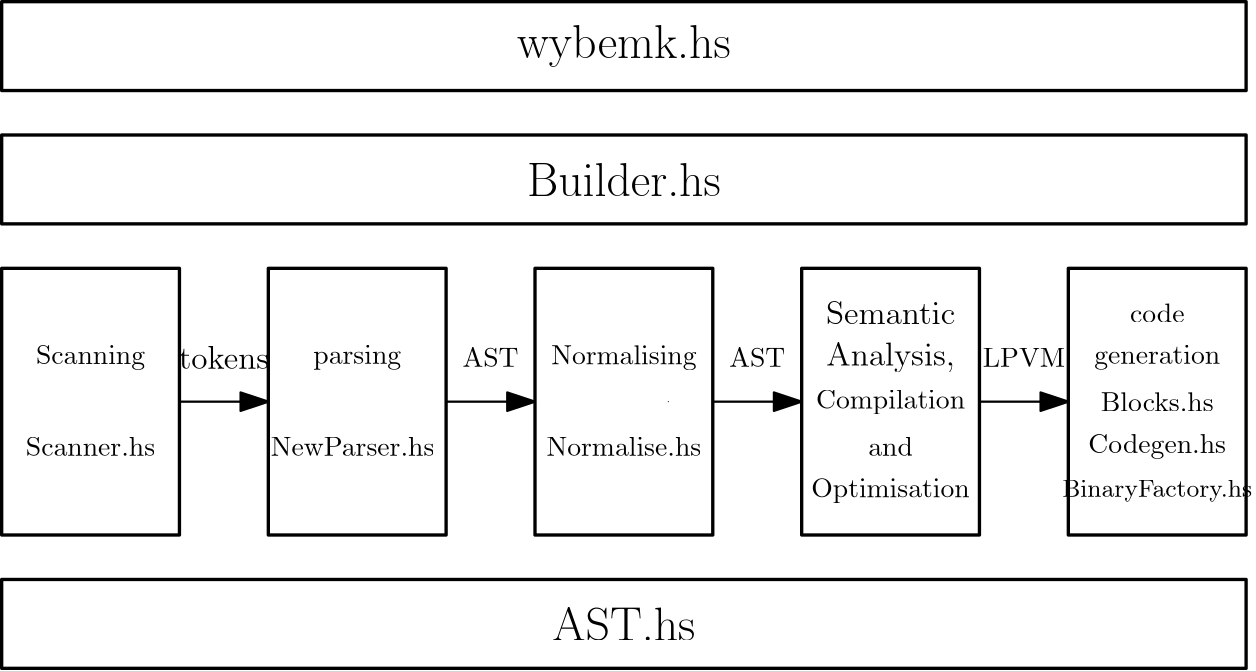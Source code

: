 <?xml version="1.0"?>
<!DOCTYPE ipe SYSTEM "ipe.dtd">
<ipe version="70218" creator="Ipe 7.2.20">
<info created="D:20210204114132" modified="D:20210204143205"/>
<ipestyle name="basic">
<symbol name="arrow/arc(spx)">
<path stroke="sym-stroke" fill="sym-stroke" pen="sym-pen">
0 0 m
-1 0.333 l
-1 -0.333 l
h
</path>
</symbol>
<symbol name="arrow/farc(spx)">
<path stroke="sym-stroke" fill="white" pen="sym-pen">
0 0 m
-1 0.333 l
-1 -0.333 l
h
</path>
</symbol>
<symbol name="arrow/ptarc(spx)">
<path stroke="sym-stroke" fill="sym-stroke" pen="sym-pen">
0 0 m
-1 0.333 l
-0.8 0 l
-1 -0.333 l
h
</path>
</symbol>
<symbol name="arrow/fptarc(spx)">
<path stroke="sym-stroke" fill="white" pen="sym-pen">
0 0 m
-1 0.333 l
-0.8 0 l
-1 -0.333 l
h
</path>
</symbol>
<symbol name="mark/circle(sx)" transformations="translations">
<path fill="sym-stroke">
0.6 0 0 0.6 0 0 e
0.4 0 0 0.4 0 0 e
</path>
</symbol>
<symbol name="mark/disk(sx)" transformations="translations">
<path fill="sym-stroke">
0.6 0 0 0.6 0 0 e
</path>
</symbol>
<symbol name="mark/fdisk(sfx)" transformations="translations">
<group>
<path fill="sym-fill">
0.5 0 0 0.5 0 0 e
</path>
<path fill="sym-stroke" fillrule="eofill">
0.6 0 0 0.6 0 0 e
0.4 0 0 0.4 0 0 e
</path>
</group>
</symbol>
<symbol name="mark/box(sx)" transformations="translations">
<path fill="sym-stroke" fillrule="eofill">
-0.6 -0.6 m
0.6 -0.6 l
0.6 0.6 l
-0.6 0.6 l
h
-0.4 -0.4 m
0.4 -0.4 l
0.4 0.4 l
-0.4 0.4 l
h
</path>
</symbol>
<symbol name="mark/square(sx)" transformations="translations">
<path fill="sym-stroke">
-0.6 -0.6 m
0.6 -0.6 l
0.6 0.6 l
-0.6 0.6 l
h
</path>
</symbol>
<symbol name="mark/fsquare(sfx)" transformations="translations">
<group>
<path fill="sym-fill">
-0.5 -0.5 m
0.5 -0.5 l
0.5 0.5 l
-0.5 0.5 l
h
</path>
<path fill="sym-stroke" fillrule="eofill">
-0.6 -0.6 m
0.6 -0.6 l
0.6 0.6 l
-0.6 0.6 l
h
-0.4 -0.4 m
0.4 -0.4 l
0.4 0.4 l
-0.4 0.4 l
h
</path>
</group>
</symbol>
<symbol name="mark/cross(sx)" transformations="translations">
<group>
<path fill="sym-stroke">
-0.43 -0.57 m
0.57 0.43 l
0.43 0.57 l
-0.57 -0.43 l
h
</path>
<path fill="sym-stroke">
-0.43 0.57 m
0.57 -0.43 l
0.43 -0.57 l
-0.57 0.43 l
h
</path>
</group>
</symbol>
<symbol name="arrow/fnormal(spx)">
<path stroke="sym-stroke" fill="white" pen="sym-pen">
0 0 m
-1 0.333 l
-1 -0.333 l
h
</path>
</symbol>
<symbol name="arrow/pointed(spx)">
<path stroke="sym-stroke" fill="sym-stroke" pen="sym-pen">
0 0 m
-1 0.333 l
-0.8 0 l
-1 -0.333 l
h
</path>
</symbol>
<symbol name="arrow/fpointed(spx)">
<path stroke="sym-stroke" fill="white" pen="sym-pen">
0 0 m
-1 0.333 l
-0.8 0 l
-1 -0.333 l
h
</path>
</symbol>
<symbol name="arrow/linear(spx)">
<path stroke="sym-stroke" pen="sym-pen">
-1 0.333 m
0 0 l
-1 -0.333 l
</path>
</symbol>
<symbol name="arrow/fdouble(spx)">
<path stroke="sym-stroke" fill="white" pen="sym-pen">
0 0 m
-1 0.333 l
-1 -0.333 l
h
-1 0 m
-2 0.333 l
-2 -0.333 l
h
</path>
</symbol>
<symbol name="arrow/double(spx)">
<path stroke="sym-stroke" fill="sym-stroke" pen="sym-pen">
0 0 m
-1 0.333 l
-1 -0.333 l
h
-1 0 m
-2 0.333 l
-2 -0.333 l
h
</path>
</symbol>
<symbol name="arrow/mid-normal(spx)">
<path stroke="sym-stroke" fill="sym-stroke" pen="sym-pen">
0.5 0 m
-0.5 0.333 l
-0.5 -0.333 l
h
</path>
</symbol>
<symbol name="arrow/mid-fnormal(spx)">
<path stroke="sym-stroke" fill="white" pen="sym-pen">
0.5 0 m
-0.5 0.333 l
-0.5 -0.333 l
h
</path>
</symbol>
<symbol name="arrow/mid-pointed(spx)">
<path stroke="sym-stroke" fill="sym-stroke" pen="sym-pen">
0.5 0 m
-0.5 0.333 l
-0.3 0 l
-0.5 -0.333 l
h
</path>
</symbol>
<symbol name="arrow/mid-fpointed(spx)">
<path stroke="sym-stroke" fill="white" pen="sym-pen">
0.5 0 m
-0.5 0.333 l
-0.3 0 l
-0.5 -0.333 l
h
</path>
</symbol>
<symbol name="arrow/mid-double(spx)">
<path stroke="sym-stroke" fill="sym-stroke" pen="sym-pen">
1 0 m
0 0.333 l
0 -0.333 l
h
0 0 m
-1 0.333 l
-1 -0.333 l
h
</path>
</symbol>
<symbol name="arrow/mid-fdouble(spx)">
<path stroke="sym-stroke" fill="white" pen="sym-pen">
1 0 m
0 0.333 l
0 -0.333 l
h
0 0 m
-1 0.333 l
-1 -0.333 l
h
</path>
</symbol>
<pen name="heavier" value="0.8"/>
<pen name="fat" value="1.2"/>
<pen name="ultrafat" value="2"/>
<symbolsize name="large" value="5"/>
<symbolsize name="small" value="2"/>
<symbolsize name="tiny" value="1.1"/>
<arrowsize name="large" value="10"/>
<arrowsize name="small" value="5"/>
<arrowsize name="tiny" value="3"/>
<color name="red" value="1 0 0"/>
<color name="blue" value="0 0 1"/>
<color name="green" value="0 1 0"/>
<color name="yellow" value="1 1 0"/>
<color name="orange" value="1 0.647 0"/>
<color name="gold" value="1 0.843 0"/>
<color name="purple" value="0.627 0.125 0.941"/>
<color name="gray" value="0.745"/>
<color name="brown" value="0.647 0.165 0.165"/>
<color name="navy" value="0 0 0.502"/>
<color name="pink" value="1 0.753 0.796"/>
<color name="seagreen" value="0.18 0.545 0.341"/>
<color name="turquoise" value="0.251 0.878 0.816"/>
<color name="violet" value="0.933 0.51 0.933"/>
<color name="darkblue" value="0 0 0.545"/>
<color name="darkcyan" value="0 0.545 0.545"/>
<color name="darkgray" value="0.663"/>
<color name="darkgreen" value="0 0.392 0"/>
<color name="darkmagenta" value="0.545 0 0.545"/>
<color name="darkorange" value="1 0.549 0"/>
<color name="darkred" value="0.545 0 0"/>
<color name="lightblue" value="0.678 0.847 0.902"/>
<color name="lightcyan" value="0.878 1 1"/>
<color name="lightgray" value="0.827"/>
<color name="lightgreen" value="0.565 0.933 0.565"/>
<color name="lightyellow" value="1 1 0.878"/>
<dashstyle name="dotted" value="[1 3] 0"/>
<dashstyle name="dashed" value="[4] 0"/>
<dashstyle name="dash dotted" value="[4 2 1 2] 0"/>
<dashstyle name="dash dot dotted" value="[4 2 1 2 1 2] 0"/>
<textsize name="large" value="\large"/>
<textsize name="Large" value="\Large"/>
<textsize name="LARGE" value="\LARGE"/>
<textsize name="huge" value="\huge"/>
<textsize name="Huge" value="\Huge"/>
<textsize name="small" value="\small"/>
<textsize name="footnote" value="\footnotesize"/>
<textsize name="tiny" value="\tiny"/>
<textstyle name="center" begin="\begin{center}" end="\end{center}"/>
<textstyle name="itemize" begin="\begin{itemize}" end="\end{itemize}"/>
<textstyle name="item" begin="\begin{itemize}\item{}" end="\end{itemize}"/>
<gridsize name="4 pts" value="4"/>
<gridsize name="8 pts (~3 mm)" value="8"/>
<gridsize name="16 pts (~6 mm)" value="16"/>
<gridsize name="32 pts (~12 mm)" value="32"/>
<gridsize name="10 pts (~3.5 mm)" value="10"/>
<gridsize name="20 pts (~7 mm)" value="20"/>
<gridsize name="14 pts (~5 mm)" value="14"/>
<gridsize name="28 pts (~10 mm)" value="28"/>
<gridsize name="56 pts (~20 mm)" value="56"/>
<anglesize name="90 deg" value="90"/>
<anglesize name="60 deg" value="60"/>
<anglesize name="45 deg" value="45"/>
<anglesize name="30 deg" value="30"/>
<anglesize name="22.5 deg" value="22.5"/>
<opacity name="10%" value="0.1"/>
<opacity name="30%" value="0.3"/>
<opacity name="50%" value="0.5"/>
<opacity name="75%" value="0.75"/>
<tiling name="falling" angle="-60" step="4" width="1"/>
<tiling name="rising" angle="30" step="4" width="1"/>
</ipestyle>
<page>
<layer name="alpha"/>
<view layers="alpha" active="alpha"/>
<path layer="alpha" stroke="black" pen="fat">
64 608 m
64 576 l
512 576 l
512 608 l
h
</path>
<text transformations="translations" pos="288 592" stroke="black" type="label" width="51.502" height="11.955" depth="0" halign="center" valign="center" size="LARGE">AST.hs</text>
<text transformations="translations" pos="304 592" stroke="black" type="label" width="0" height="0" depth="0" halign="center" valign="baseline" size="LARGE"></text>
<text transformations="translations" pos="304 592" stroke="black" type="label" width="0" height="0" depth="0" valign="baseline"></text>
<path stroke="black" pen="fat">
64 720 m
64 624 l
128 624 l
128 720 l
h
</path>
<text transformations="translations" pos="96 688" stroke="black" type="label" width="39.297" height="6.815" depth="1.93" halign="center" valign="center">Scanning</text>
<text transformations="translations" pos="96 656" stroke="black" type="label" width="46.575" height="6.918" depth="0" halign="center" valign="center">Scanner.hs</text>
<path stroke="black" pen="heavier" arrow="normal/large">
128 672 m
160 672 l
</path>
<text matrix="1 0 0 1 -16 0" transformations="translations" pos="160 688" stroke="black" type="label" width="32.582" height="8.302" depth="0" halign="center" valign="center" size="large">tokens</text>
<path matrix="1 0 0 1 -32 0" stroke="black" pen="fat">
192 720 m
192 624 l
256 624 l
256 720 l
h
</path>
<text matrix="1 0 0 1 -32 0" transformations="translations" pos="224 688" stroke="black" type="label" width="31.631" height="6.661" depth="1.93" halign="center" valign="center">parsing</text>
<text matrix="1 0 0 1 -32 0" transformations="translations" pos="224 656" stroke="black" type="label" width="62.294" height="6.918" depth="0" halign="center" valign="center">NewParser.hs
</text>
<path matrix="1 0 0 1 192 0" stroke="black" pen="heavier" arrow="normal/large">
224 672 m
256 672 l
</path>
<path stroke="black" cap="1">
304 672 m
304 672 l
</path>
<text transformations="translations" pos="240 688" stroke="black" type="label" width="20.202" height="6.808" depth="0" halign="center" valign="center">AST</text>
<text transformations="translations" pos="144 688" stroke="black" type="label" width="0" height="0" depth="0" halign="center" valign="center"></text>
<path stroke="black" pen="fat">
256 720 m
256 624 l
320 624 l
320 720 l
h
</path>
<text transformations="translations" pos="288 688" stroke="black" type="label" width="52.387" height="6.926" depth="1.93" halign="center" valign="center">Normalising</text>
<text transformations="translations" pos="288 656" stroke="black" type="label" width="55.763" height="6.918" depth="0" halign="center" valign="center">Normalise.hs</text>
<path stroke="black" pen="heavier" arrow="normal/large">
320 672 m
352 672 l
</path>
<path stroke="black" pen="fat">
352 720 m
352 624 l
416 624 l
416 720 l
h
</path>
<text transformations="translations" pos="336 688" stroke="black" type="label" width="20.202" height="6.808" depth="0" halign="center" valign="center">AST</text>
<text transformations="translations" pos="352 720" stroke="black" type="label" width="0" height="0" depth="0" halign="center" valign="center" size="LARGE"></text>
<text matrix="1 0 0 1 0 16" transformations="translations" pos="384 688" stroke="black" type="label" width="46.499" height="8.169" depth="0" halign="center" valign="center" size="large">Semantic</text>
<text matrix="1 0 0 1 0 16" transformations="translations" pos="384 672" stroke="black" type="label" width="46.3" height="8.307" depth="2.32" halign="center" valign="center" size="large">Analysis,</text>
<path matrix="1 0 0 1 -96 0" stroke="black" pen="heavier" arrow="normal/large">
320 672 m
352 672 l
</path>
<path matrix="1 0 0 1 96 0" stroke="black" pen="fat">
352 720 m
352 624 l
416 624 l
416 720 l
h
</path>
<text transformations="translations" pos="480 704" stroke="black" type="label" width="19.649" height="6.918" depth="0" halign="center" valign="center">code</text>
<text transformations="translations" pos="480 688" stroke="black" type="label" width="45.413" height="6.661" depth="1.93" halign="center" valign="center">generation</text>
<text transformations="translations" pos="480 672" stroke="black" type="label" width="40.653" height="6.918" depth="0" halign="center" valign="center">Blocks.hs</text>
<text transformations="translations" pos="480 656" stroke="black" type="label" width="49.592" height="6.926" depth="1.93" halign="center" valign="center">Codegen.hs</text>
<text transformations="translations" pos="480 640" stroke="black" type="label" width="68.439" height="6.23" depth="1.74" halign="center" valign="center" size="small">BinaryFactory.hs</text>
<path matrix="1 0 0 1 0 160" stroke="black" pen="fat">
64 608 m
64 576 l
512 576 l
512 608 l
h
</path>
<text matrix="1 0 0 1 0 160" transformations="translations" pos="288 592" stroke="black" type="label" width="69.821" height="11.955" depth="0" halign="center" valign="center" size="LARGE">Builder.hs</text>
<path matrix="1 0 0 1 0 208" stroke="black" pen="fat">
64 608 m
64 576 l
512 576 l
512 608 l
h
</path>
<text matrix="1 0 0 1 0 208" transformations="translations" pos="288 592" stroke="black" type="label" width="76.994" height="11.954" depth="3.35" halign="center" valign="center" size="LARGE">wybemk.hs</text>
<text matrix="1 0 0 1 0 -16" transformations="translations" pos="384 672" stroke="black" type="label" width="16.051" height="6.918" depth="0" halign="center" valign="center">and</text>
<text transformations="translations" pos="432 688" stroke="black" type="label" width="29.611" height="6.808" depth="0" halign="center" valign="center">LPVM</text>
<text transformations="translations" pos="384 672" stroke="black" type="label" width="53.688" height="6.926" depth="1.93" halign="center" valign="center">Compilation</text>
<text transformations="translations" pos="384 640" stroke="black" type="label" width="57.064" height="6.815" depth="1.93" halign="center" valign="center">Optimisation</text>
</page>
</ipe>
